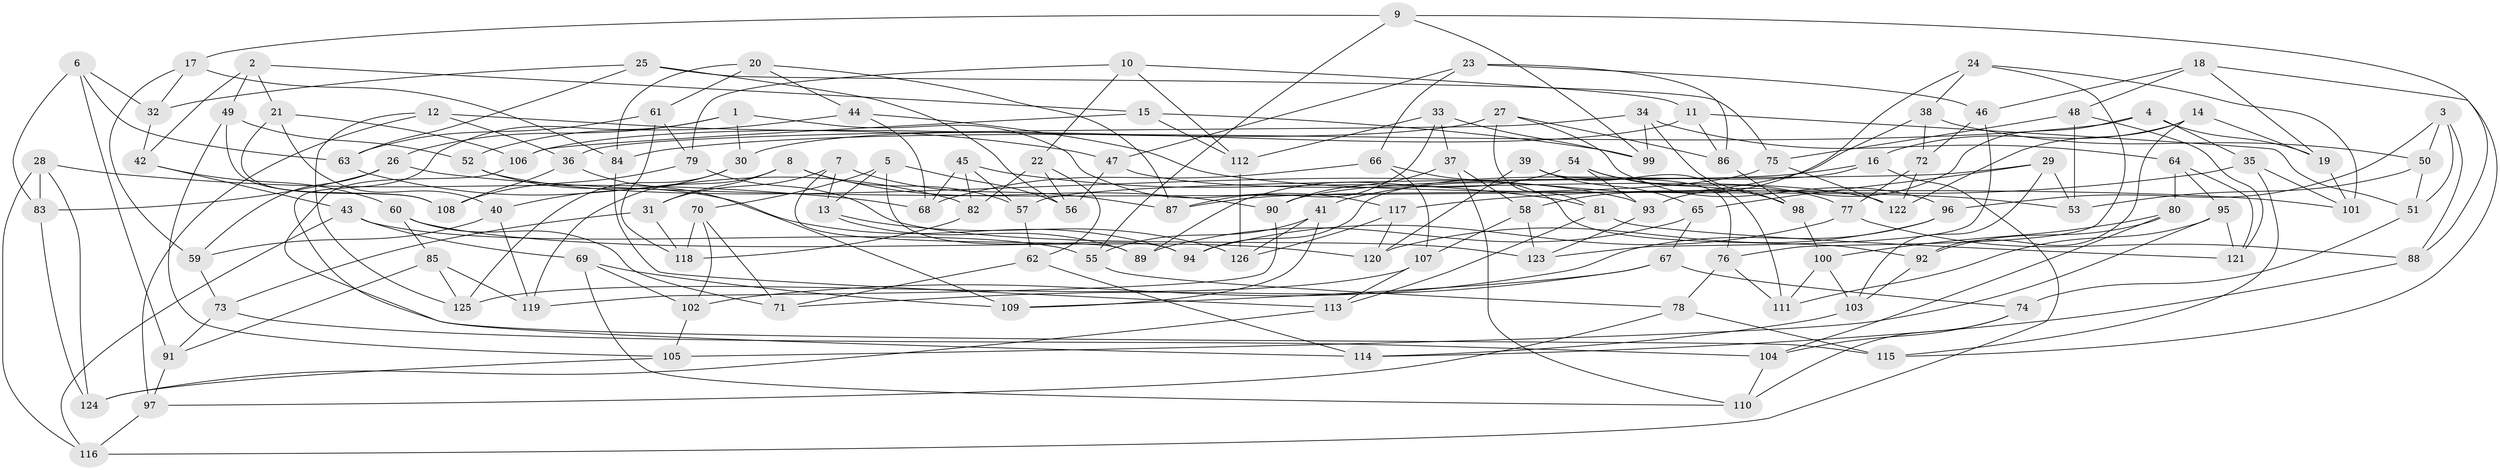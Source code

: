 // coarse degree distribution, {6: 0.21052631578947367, 7: 0.07894736842105263, 10: 0.10526315789473684, 9: 0.18421052631578946, 8: 0.13157894736842105, 4: 0.13157894736842105, 11: 0.05263157894736842, 5: 0.10526315789473684}
// Generated by graph-tools (version 1.1) at 2025/53/03/04/25 22:53:57]
// undirected, 126 vertices, 252 edges
graph export_dot {
  node [color=gray90,style=filled];
  1;
  2;
  3;
  4;
  5;
  6;
  7;
  8;
  9;
  10;
  11;
  12;
  13;
  14;
  15;
  16;
  17;
  18;
  19;
  20;
  21;
  22;
  23;
  24;
  25;
  26;
  27;
  28;
  29;
  30;
  31;
  32;
  33;
  34;
  35;
  36;
  37;
  38;
  39;
  40;
  41;
  42;
  43;
  44;
  45;
  46;
  47;
  48;
  49;
  50;
  51;
  52;
  53;
  54;
  55;
  56;
  57;
  58;
  59;
  60;
  61;
  62;
  63;
  64;
  65;
  66;
  67;
  68;
  69;
  70;
  71;
  72;
  73;
  74;
  75;
  76;
  77;
  78;
  79;
  80;
  81;
  82;
  83;
  84;
  85;
  86;
  87;
  88;
  89;
  90;
  91;
  92;
  93;
  94;
  95;
  96;
  97;
  98;
  99;
  100;
  101;
  102;
  103;
  104;
  105;
  106;
  107;
  108;
  109;
  110;
  111;
  112;
  113;
  114;
  115;
  116;
  117;
  118;
  119;
  120;
  121;
  122;
  123;
  124;
  125;
  126;
  1 -- 117;
  1 -- 26;
  1 -- 115;
  1 -- 30;
  2 -- 15;
  2 -- 49;
  2 -- 42;
  2 -- 21;
  3 -- 88;
  3 -- 96;
  3 -- 50;
  3 -- 51;
  4 -- 93;
  4 -- 35;
  4 -- 84;
  4 -- 19;
  5 -- 13;
  5 -- 56;
  5 -- 70;
  5 -- 94;
  6 -- 63;
  6 -- 32;
  6 -- 91;
  6 -- 83;
  7 -- 13;
  7 -- 89;
  7 -- 31;
  7 -- 87;
  8 -- 57;
  8 -- 119;
  8 -- 90;
  8 -- 31;
  9 -- 55;
  9 -- 88;
  9 -- 99;
  9 -- 17;
  10 -- 112;
  10 -- 79;
  10 -- 22;
  10 -- 11;
  11 -- 30;
  11 -- 51;
  11 -- 86;
  12 -- 36;
  12 -- 97;
  12 -- 47;
  12 -- 125;
  13 -- 89;
  13 -- 126;
  14 -- 122;
  14 -- 92;
  14 -- 19;
  14 -- 16;
  15 -- 99;
  15 -- 112;
  15 -- 106;
  16 -- 116;
  16 -- 90;
  16 -- 94;
  17 -- 59;
  17 -- 84;
  17 -- 32;
  18 -- 115;
  18 -- 48;
  18 -- 19;
  18 -- 46;
  19 -- 101;
  20 -- 61;
  20 -- 87;
  20 -- 84;
  20 -- 44;
  21 -- 106;
  21 -- 108;
  21 -- 40;
  22 -- 56;
  22 -- 62;
  22 -- 82;
  23 -- 66;
  23 -- 46;
  23 -- 47;
  23 -- 86;
  24 -- 58;
  24 -- 76;
  24 -- 38;
  24 -- 101;
  25 -- 32;
  25 -- 75;
  25 -- 63;
  25 -- 56;
  26 -- 101;
  26 -- 59;
  26 -- 83;
  27 -- 81;
  27 -- 86;
  27 -- 106;
  27 -- 96;
  28 -- 124;
  28 -- 116;
  28 -- 68;
  28 -- 83;
  29 -- 57;
  29 -- 65;
  29 -- 103;
  29 -- 53;
  30 -- 40;
  30 -- 125;
  31 -- 73;
  31 -- 118;
  32 -- 42;
  33 -- 87;
  33 -- 112;
  33 -- 99;
  33 -- 37;
  34 -- 36;
  34 -- 99;
  34 -- 98;
  34 -- 64;
  35 -- 115;
  35 -- 101;
  35 -- 117;
  36 -- 108;
  36 -- 109;
  37 -- 58;
  37 -- 110;
  37 -- 90;
  38 -- 50;
  38 -- 72;
  38 -- 41;
  39 -- 76;
  39 -- 111;
  39 -- 120;
  39 -- 65;
  40 -- 119;
  40 -- 59;
  41 -- 109;
  41 -- 55;
  41 -- 126;
  42 -- 60;
  42 -- 43;
  43 -- 116;
  43 -- 55;
  43 -- 69;
  44 -- 52;
  44 -- 68;
  44 -- 53;
  45 -- 82;
  45 -- 81;
  45 -- 68;
  45 -- 57;
  46 -- 72;
  46 -- 123;
  47 -- 56;
  47 -- 122;
  48 -- 53;
  48 -- 75;
  48 -- 121;
  49 -- 105;
  49 -- 108;
  49 -- 52;
  50 -- 51;
  50 -- 53;
  51 -- 74;
  52 -- 93;
  52 -- 94;
  54 -- 93;
  54 -- 89;
  54 -- 77;
  54 -- 98;
  55 -- 78;
  57 -- 62;
  58 -- 107;
  58 -- 123;
  59 -- 73;
  60 -- 85;
  60 -- 120;
  60 -- 71;
  61 -- 63;
  61 -- 79;
  61 -- 118;
  62 -- 71;
  62 -- 114;
  63 -- 82;
  64 -- 80;
  64 -- 121;
  64 -- 95;
  65 -- 89;
  65 -- 67;
  66 -- 68;
  66 -- 107;
  66 -- 92;
  67 -- 109;
  67 -- 74;
  67 -- 71;
  69 -- 110;
  69 -- 102;
  69 -- 109;
  70 -- 102;
  70 -- 118;
  70 -- 71;
  72 -- 122;
  72 -- 77;
  73 -- 104;
  73 -- 91;
  74 -- 110;
  74 -- 104;
  75 -- 87;
  75 -- 122;
  76 -- 111;
  76 -- 78;
  77 -- 88;
  77 -- 94;
  78 -- 115;
  78 -- 97;
  79 -- 108;
  79 -- 123;
  80 -- 92;
  80 -- 104;
  80 -- 100;
  81 -- 113;
  81 -- 121;
  82 -- 118;
  83 -- 124;
  84 -- 113;
  85 -- 91;
  85 -- 119;
  85 -- 125;
  86 -- 98;
  88 -- 114;
  90 -- 119;
  91 -- 97;
  92 -- 103;
  93 -- 123;
  95 -- 121;
  95 -- 111;
  95 -- 105;
  96 -- 102;
  96 -- 120;
  97 -- 116;
  98 -- 100;
  100 -- 103;
  100 -- 111;
  102 -- 105;
  103 -- 114;
  104 -- 110;
  105 -- 124;
  106 -- 114;
  107 -- 113;
  107 -- 125;
  112 -- 126;
  113 -- 124;
  117 -- 120;
  117 -- 126;
}
